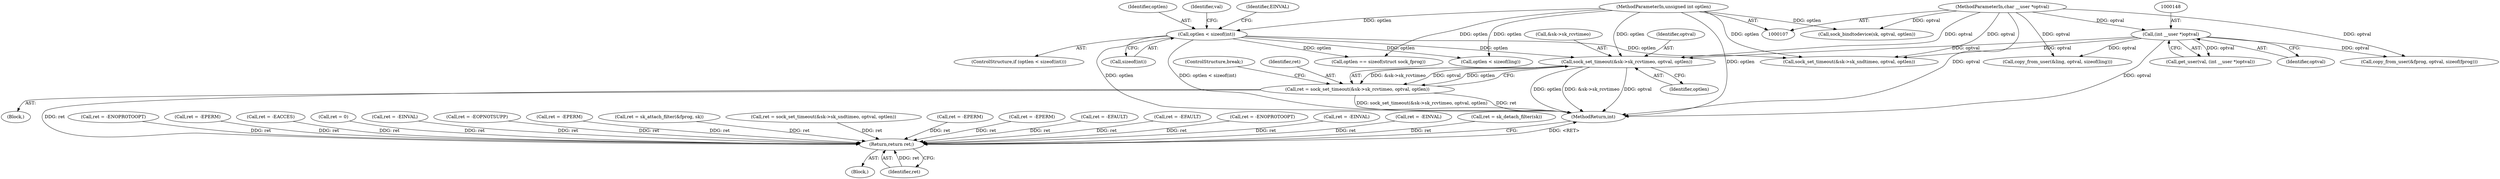 digraph "0_linux_82981930125abfd39d7c8378a9cfdf5e1be2002b_0@pointer" {
"1000529" [label="(Call,sock_set_timeout(&sk->sk_rcvtimeo, optval, optlen))"];
"1000147" [label="(Call,(int __user *)optval)"];
"1000111" [label="(MethodParameterIn,char __user *optval)"];
"1000137" [label="(Call,optlen < sizeof(int))"];
"1000112" [label="(MethodParameterIn,unsigned int optlen)"];
"1000527" [label="(Call,ret = sock_set_timeout(&sk->sk_rcvtimeo, optval, optlen))"];
"1000660" [label="(Return,return ret;)"];
"1000136" [label="(ControlStructure,if (optlen < sizeof(int)))"];
"1000653" [label="(Call,ret = -ENOPROTOOPT)"];
"1000113" [label="(Block,)"];
"1000332" [label="(Call,ret = -EPERM)"];
"1000145" [label="(Call,get_user(val, (int __user *)optval))"];
"1000171" [label="(Call,ret = -EACCES)"];
"1000554" [label="(Call,optlen == sizeof(struct sock_fprog))"];
"1000339" [label="(Call,optlen < sizeof(ling))"];
"1000124" [label="(Call,ret = 0)"];
"1000344" [label="(Call,ret = -EINVAL)"];
"1000540" [label="(Call,sock_set_timeout(&sk->sk_sndtimeo, optval, optlen))"];
"1000660" [label="(Return,return ret;)"];
"1000143" [label="(Identifier,EINVAL)"];
"1000641" [label="(Call,ret = -EOPNOTSUPP)"];
"1000163" [label="(Block,)"];
"1000661" [label="(Identifier,ret)"];
"1000565" [label="(Call,copy_from_user(&fprog, optval, sizeof(fprog)))"];
"1000280" [label="(Call,ret = -EPERM)"];
"1000138" [label="(Identifier,optlen)"];
"1000572" [label="(Call,ret = sk_attach_filter(&fprog, sk))"];
"1000535" [label="(Identifier,optlen)"];
"1000147" [label="(Call,(int __user *)optval)"];
"1000534" [label="(Identifier,optval)"];
"1000350" [label="(Call,copy_from_user(&ling, optval, sizeof(ling)))"];
"1000111" [label="(MethodParameterIn,char __user *optval)"];
"1000538" [label="(Call,ret = sock_set_timeout(&sk->sk_sndtimeo, optval, optlen))"];
"1000244" [label="(Call,ret = -EPERM)"];
"1000607" [label="(Call,ret = -EPERM)"];
"1000527" [label="(Call,ret = sock_set_timeout(&sk->sk_rcvtimeo, optval, optlen))"];
"1000139" [label="(Call,sizeof(int))"];
"1000146" [label="(Identifier,val)"];
"1000528" [label="(Identifier,ret)"];
"1000530" [label="(Call,&sk->sk_rcvtimeo)"];
"1000662" [label="(MethodReturn,int)"];
"1000149" [label="(Identifier,optval)"];
"1000137" [label="(Call,optlen < sizeof(int))"];
"1000560" [label="(Call,ret = -EFAULT)"];
"1000112" [label="(MethodParameterIn,unsigned int optlen)"];
"1000357" [label="(Call,ret = -EFAULT)"];
"1000529" [label="(Call,sock_set_timeout(&sk->sk_rcvtimeo, optval, optlen))"];
"1000195" [label="(Call,ret = -ENOPROTOOPT)"];
"1000549" [label="(Call,ret = -EINVAL)"];
"1000461" [label="(Call,ret = -EINVAL)"];
"1000580" [label="(Call,ret = sk_detach_filter(sk))"];
"1000132" [label="(Call,sock_bindtodevice(sk, optval, optlen))"];
"1000536" [label="(ControlStructure,break;)"];
"1000529" -> "1000527"  [label="AST: "];
"1000529" -> "1000535"  [label="CFG: "];
"1000530" -> "1000529"  [label="AST: "];
"1000534" -> "1000529"  [label="AST: "];
"1000535" -> "1000529"  [label="AST: "];
"1000527" -> "1000529"  [label="CFG: "];
"1000529" -> "1000662"  [label="DDG: &sk->sk_rcvtimeo"];
"1000529" -> "1000662"  [label="DDG: optval"];
"1000529" -> "1000662"  [label="DDG: optlen"];
"1000529" -> "1000527"  [label="DDG: &sk->sk_rcvtimeo"];
"1000529" -> "1000527"  [label="DDG: optval"];
"1000529" -> "1000527"  [label="DDG: optlen"];
"1000147" -> "1000529"  [label="DDG: optval"];
"1000111" -> "1000529"  [label="DDG: optval"];
"1000137" -> "1000529"  [label="DDG: optlen"];
"1000112" -> "1000529"  [label="DDG: optlen"];
"1000147" -> "1000145"  [label="AST: "];
"1000147" -> "1000149"  [label="CFG: "];
"1000148" -> "1000147"  [label="AST: "];
"1000149" -> "1000147"  [label="AST: "];
"1000145" -> "1000147"  [label="CFG: "];
"1000147" -> "1000662"  [label="DDG: optval"];
"1000147" -> "1000145"  [label="DDG: optval"];
"1000111" -> "1000147"  [label="DDG: optval"];
"1000147" -> "1000350"  [label="DDG: optval"];
"1000147" -> "1000540"  [label="DDG: optval"];
"1000147" -> "1000565"  [label="DDG: optval"];
"1000111" -> "1000107"  [label="AST: "];
"1000111" -> "1000662"  [label="DDG: optval"];
"1000111" -> "1000132"  [label="DDG: optval"];
"1000111" -> "1000350"  [label="DDG: optval"];
"1000111" -> "1000540"  [label="DDG: optval"];
"1000111" -> "1000565"  [label="DDG: optval"];
"1000137" -> "1000136"  [label="AST: "];
"1000137" -> "1000139"  [label="CFG: "];
"1000138" -> "1000137"  [label="AST: "];
"1000139" -> "1000137"  [label="AST: "];
"1000143" -> "1000137"  [label="CFG: "];
"1000146" -> "1000137"  [label="CFG: "];
"1000137" -> "1000662"  [label="DDG: optlen"];
"1000137" -> "1000662"  [label="DDG: optlen < sizeof(int)"];
"1000112" -> "1000137"  [label="DDG: optlen"];
"1000137" -> "1000339"  [label="DDG: optlen"];
"1000137" -> "1000540"  [label="DDG: optlen"];
"1000137" -> "1000554"  [label="DDG: optlen"];
"1000112" -> "1000107"  [label="AST: "];
"1000112" -> "1000662"  [label="DDG: optlen"];
"1000112" -> "1000132"  [label="DDG: optlen"];
"1000112" -> "1000339"  [label="DDG: optlen"];
"1000112" -> "1000540"  [label="DDG: optlen"];
"1000112" -> "1000554"  [label="DDG: optlen"];
"1000527" -> "1000163"  [label="AST: "];
"1000528" -> "1000527"  [label="AST: "];
"1000536" -> "1000527"  [label="CFG: "];
"1000527" -> "1000662"  [label="DDG: ret"];
"1000527" -> "1000662"  [label="DDG: sock_set_timeout(&sk->sk_rcvtimeo, optval, optlen)"];
"1000527" -> "1000660"  [label="DDG: ret"];
"1000660" -> "1000113"  [label="AST: "];
"1000660" -> "1000661"  [label="CFG: "];
"1000661" -> "1000660"  [label="AST: "];
"1000662" -> "1000660"  [label="CFG: "];
"1000660" -> "1000662"  [label="DDG: <RET>"];
"1000661" -> "1000660"  [label="DDG: ret"];
"1000549" -> "1000660"  [label="DDG: ret"];
"1000171" -> "1000660"  [label="DDG: ret"];
"1000607" -> "1000660"  [label="DDG: ret"];
"1000357" -> "1000660"  [label="DDG: ret"];
"1000580" -> "1000660"  [label="DDG: ret"];
"1000280" -> "1000660"  [label="DDG: ret"];
"1000653" -> "1000660"  [label="DDG: ret"];
"1000244" -> "1000660"  [label="DDG: ret"];
"1000560" -> "1000660"  [label="DDG: ret"];
"1000124" -> "1000660"  [label="DDG: ret"];
"1000332" -> "1000660"  [label="DDG: ret"];
"1000461" -> "1000660"  [label="DDG: ret"];
"1000538" -> "1000660"  [label="DDG: ret"];
"1000572" -> "1000660"  [label="DDG: ret"];
"1000344" -> "1000660"  [label="DDG: ret"];
"1000195" -> "1000660"  [label="DDG: ret"];
"1000641" -> "1000660"  [label="DDG: ret"];
}

